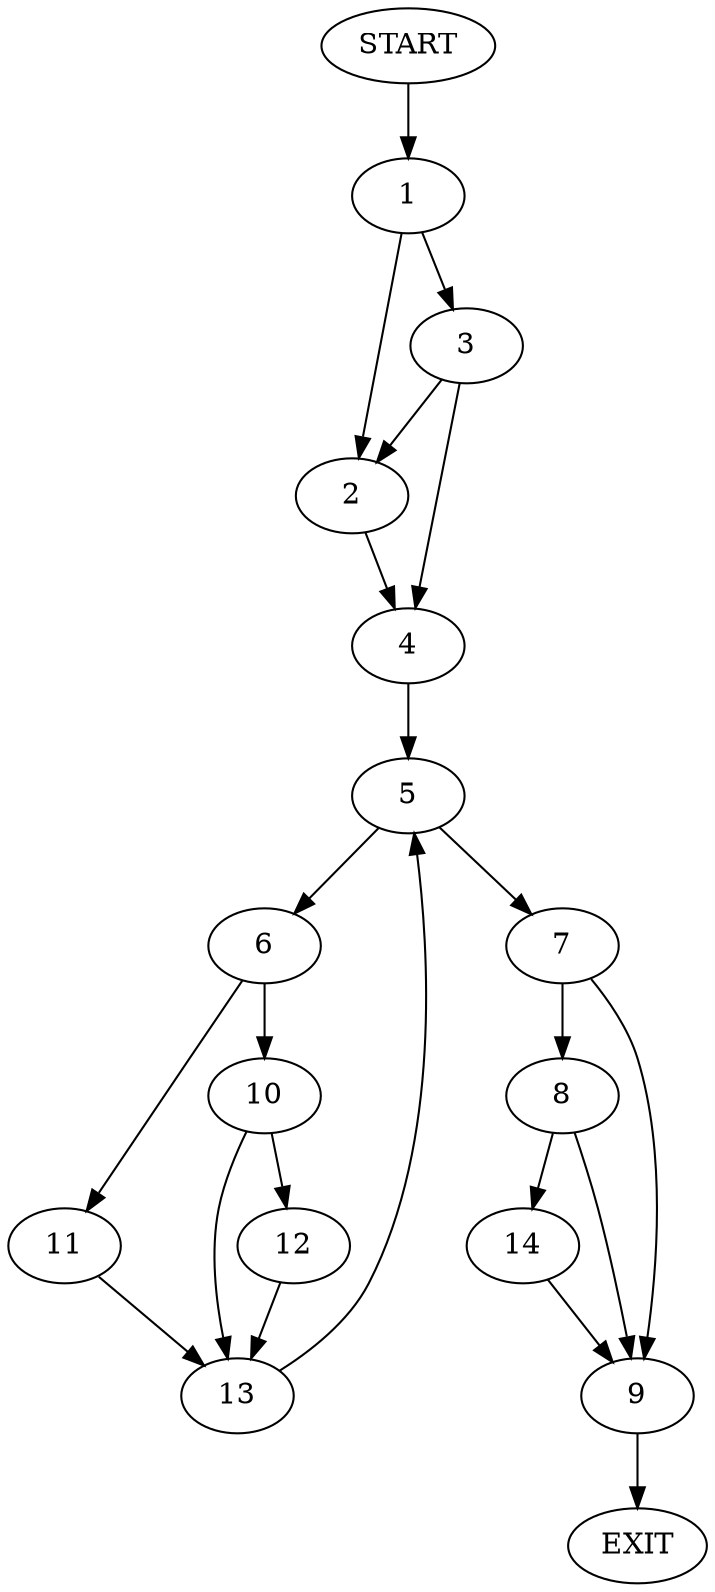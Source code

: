 digraph {
0 [label="START"]
15 [label="EXIT"]
0 -> 1
1 -> 2
1 -> 3
3 -> 4
3 -> 2
2 -> 4
4 -> 5
5 -> 6
5 -> 7
7 -> 8
7 -> 9
6 -> 10
6 -> 11
10 -> 12
10 -> 13
11 -> 13
13 -> 5
12 -> 13
8 -> 14
8 -> 9
9 -> 15
14 -> 9
}

